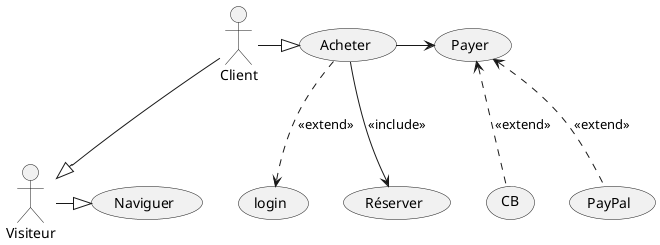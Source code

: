 @startuml uc2021

hide circle
hide empty members
hide methods
hide footbox




Actor Visiteur
Actor Client
Visiteur -|> (Naviguer)
Client -|> (Acheter)
Client --|> Visiteur
(Acheter) -> (Payer)
(Acheter) ..> (login) : <<extend>>
(Acheter) -> (Réserver) : <<include>>
(Payer) -[hidden]-> (Réserver)
(Payer) <.. (CB) : <<extend>>
(Payer) <.. (PayPal) : <<extend>>
@enduml